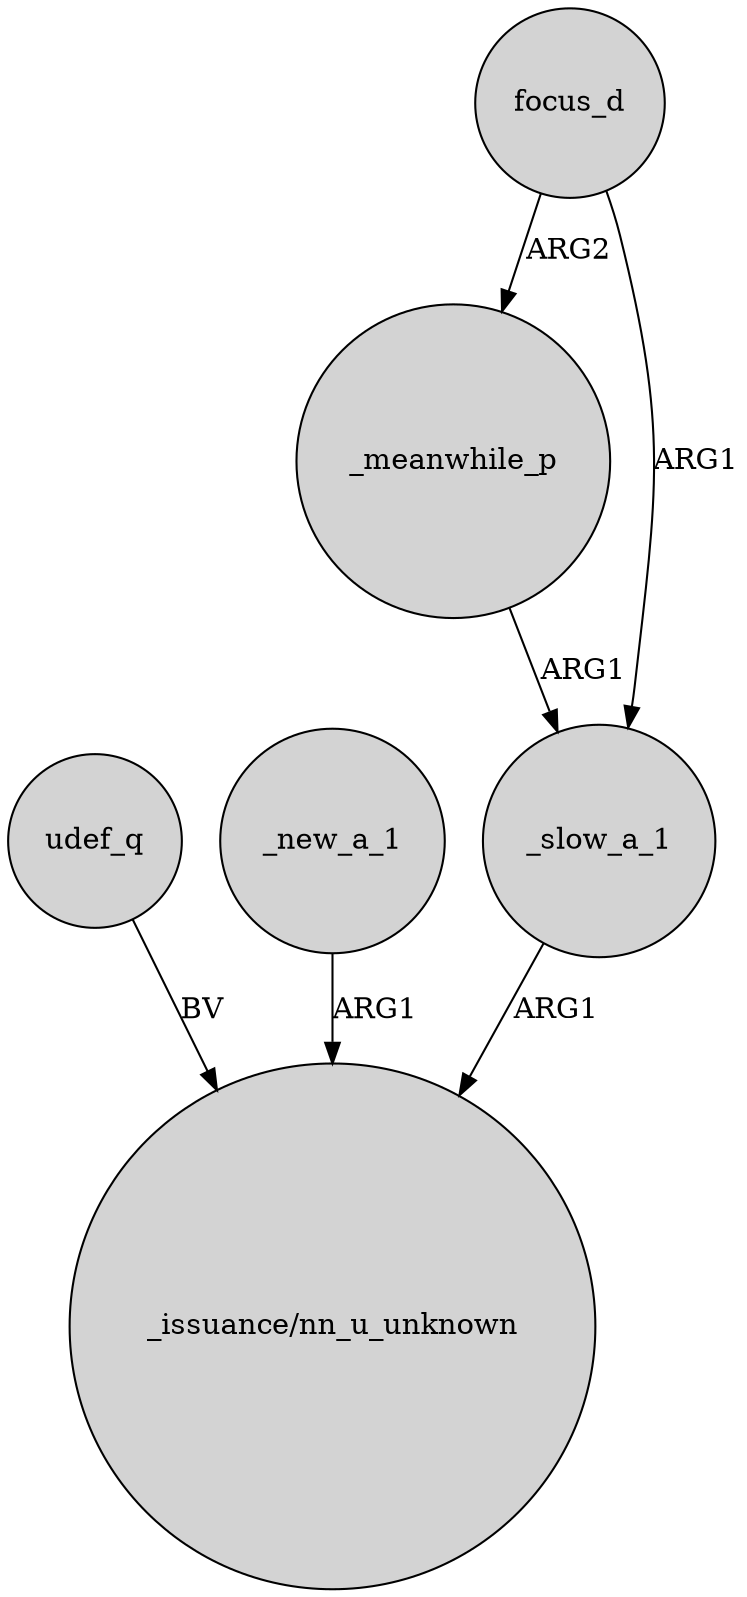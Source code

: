 digraph {
	node [shape=circle style=filled]
	_meanwhile_p -> _slow_a_1 [label=ARG1]
	focus_d -> _slow_a_1 [label=ARG1]
	focus_d -> _meanwhile_p [label=ARG2]
	_slow_a_1 -> "_issuance/nn_u_unknown" [label=ARG1]
	udef_q -> "_issuance/nn_u_unknown" [label=BV]
	_new_a_1 -> "_issuance/nn_u_unknown" [label=ARG1]
}
